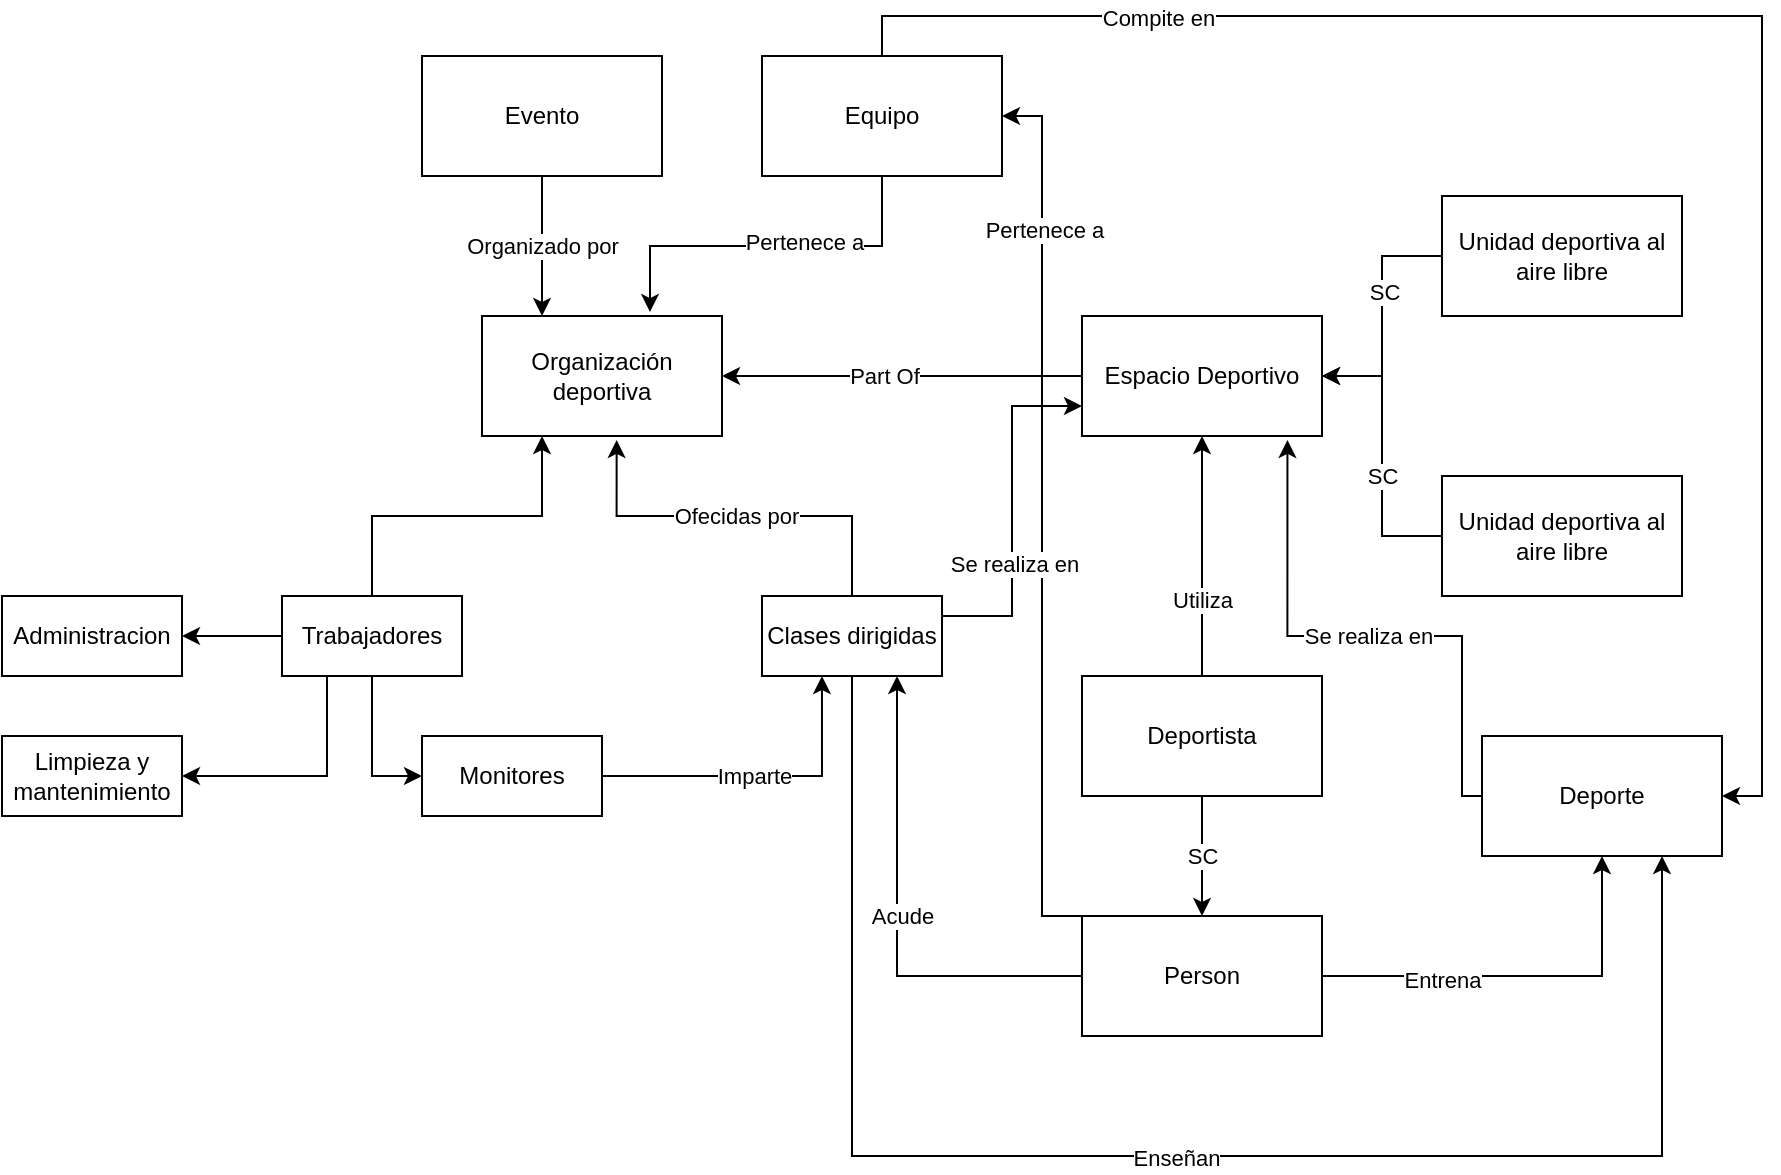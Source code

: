 <mxfile version="20.2.8" type="device"><diagram id="8U4inbpeQwlIqstSU7ZY" name="Page-1"><mxGraphModel dx="1422" dy="998" grid="1" gridSize="10" guides="1" tooltips="1" connect="1" arrows="1" fold="1" page="1" pageScale="1" pageWidth="3300" pageHeight="4681" math="0" shadow="0"><root><mxCell id="0"/><mxCell id="1" parent="0"/><mxCell id="8WdmWocq0_CTiRO0XaYt-4" style="edgeStyle=orthogonalEdgeStyle;rounded=0;orthogonalLoop=1;jettySize=auto;html=1;exitX=0;exitY=0.5;exitDx=0;exitDy=0;entryX=1;entryY=0.5;entryDx=0;entryDy=0;" edge="1" parent="1" source="8WdmWocq0_CTiRO0XaYt-2" target="8WdmWocq0_CTiRO0XaYt-3"><mxGeometry relative="1" as="geometry"/></mxCell><mxCell id="8WdmWocq0_CTiRO0XaYt-5" value="Part Of" style="edgeLabel;html=1;align=center;verticalAlign=middle;resizable=0;points=[];" vertex="1" connectable="0" parent="8WdmWocq0_CTiRO0XaYt-4"><mxGeometry x="0.227" y="3" relative="1" as="geometry"><mxPoint x="11" y="-3" as="offset"/></mxGeometry></mxCell><mxCell id="8WdmWocq0_CTiRO0XaYt-2" value="Espacio Deportivo" style="rounded=0;whiteSpace=wrap;html=1;" vertex="1" parent="1"><mxGeometry x="1070" y="560" width="120" height="60" as="geometry"/></mxCell><mxCell id="8WdmWocq0_CTiRO0XaYt-3" value="Organización deportiva" style="rounded=0;whiteSpace=wrap;html=1;" vertex="1" parent="1"><mxGeometry x="770" y="560" width="120" height="60" as="geometry"/></mxCell><mxCell id="8WdmWocq0_CTiRO0XaYt-7" style="edgeStyle=orthogonalEdgeStyle;rounded=0;orthogonalLoop=1;jettySize=auto;html=1;exitX=0;exitY=0.5;exitDx=0;exitDy=0;entryX=1;entryY=0.5;entryDx=0;entryDy=0;" edge="1" parent="1" source="8WdmWocq0_CTiRO0XaYt-6" target="8WdmWocq0_CTiRO0XaYt-2"><mxGeometry relative="1" as="geometry"/></mxCell><mxCell id="8WdmWocq0_CTiRO0XaYt-11" value="SC" style="edgeLabel;html=1;align=center;verticalAlign=middle;resizable=0;points=[];" vertex="1" connectable="0" parent="8WdmWocq0_CTiRO0XaYt-7"><mxGeometry x="-0.21" y="1" relative="1" as="geometry"><mxPoint as="offset"/></mxGeometry></mxCell><mxCell id="8WdmWocq0_CTiRO0XaYt-6" value="Unidad deportiva al aire libre" style="rounded=0;whiteSpace=wrap;html=1;" vertex="1" parent="1"><mxGeometry x="1250" y="500" width="120" height="60" as="geometry"/></mxCell><mxCell id="8WdmWocq0_CTiRO0XaYt-9" style="edgeStyle=orthogonalEdgeStyle;rounded=0;orthogonalLoop=1;jettySize=auto;html=1;exitX=0;exitY=0.5;exitDx=0;exitDy=0;entryX=1;entryY=0.5;entryDx=0;entryDy=0;" edge="1" parent="1" source="8WdmWocq0_CTiRO0XaYt-8" target="8WdmWocq0_CTiRO0XaYt-2"><mxGeometry relative="1" as="geometry"/></mxCell><mxCell id="8WdmWocq0_CTiRO0XaYt-10" value="SC" style="edgeLabel;html=1;align=center;verticalAlign=middle;resizable=0;points=[];" vertex="1" connectable="0" parent="8WdmWocq0_CTiRO0XaYt-9"><mxGeometry x="-0.144" relative="1" as="geometry"><mxPoint as="offset"/></mxGeometry></mxCell><mxCell id="8WdmWocq0_CTiRO0XaYt-8" value="Unidad deportiva al aire libre" style="rounded=0;whiteSpace=wrap;html=1;" vertex="1" parent="1"><mxGeometry x="1250" y="640" width="120" height="60" as="geometry"/></mxCell><mxCell id="8WdmWocq0_CTiRO0XaYt-14" value="SC" style="edgeStyle=orthogonalEdgeStyle;rounded=0;orthogonalLoop=1;jettySize=auto;html=1;exitX=0.5;exitY=1;exitDx=0;exitDy=0;entryX=0.5;entryY=0;entryDx=0;entryDy=0;" edge="1" parent="1" source="8WdmWocq0_CTiRO0XaYt-12" target="8WdmWocq0_CTiRO0XaYt-13"><mxGeometry relative="1" as="geometry"/></mxCell><mxCell id="8WdmWocq0_CTiRO0XaYt-15" style="edgeStyle=orthogonalEdgeStyle;rounded=0;orthogonalLoop=1;jettySize=auto;html=1;exitX=0.5;exitY=0;exitDx=0;exitDy=0;entryX=0.5;entryY=1;entryDx=0;entryDy=0;" edge="1" parent="1" source="8WdmWocq0_CTiRO0XaYt-12" target="8WdmWocq0_CTiRO0XaYt-2"><mxGeometry relative="1" as="geometry"/></mxCell><mxCell id="8WdmWocq0_CTiRO0XaYt-16" value="Utiliza" style="edgeLabel;html=1;align=center;verticalAlign=middle;resizable=0;points=[];" vertex="1" connectable="0" parent="8WdmWocq0_CTiRO0XaYt-15"><mxGeometry x="-0.356" relative="1" as="geometry"><mxPoint as="offset"/></mxGeometry></mxCell><mxCell id="8WdmWocq0_CTiRO0XaYt-12" value="Deportista" style="rounded=0;whiteSpace=wrap;html=1;" vertex="1" parent="1"><mxGeometry x="1070" y="740" width="120" height="60" as="geometry"/></mxCell><mxCell id="8WdmWocq0_CTiRO0XaYt-19" style="edgeStyle=orthogonalEdgeStyle;rounded=0;orthogonalLoop=1;jettySize=auto;html=1;exitX=1;exitY=0.5;exitDx=0;exitDy=0;entryX=0.5;entryY=1;entryDx=0;entryDy=0;" edge="1" parent="1" source="8WdmWocq0_CTiRO0XaYt-13" target="8WdmWocq0_CTiRO0XaYt-17"><mxGeometry relative="1" as="geometry"/></mxCell><mxCell id="8WdmWocq0_CTiRO0XaYt-20" value="Entrena" style="edgeLabel;html=1;align=center;verticalAlign=middle;resizable=0;points=[];" vertex="1" connectable="0" parent="8WdmWocq0_CTiRO0XaYt-19"><mxGeometry x="-0.4" y="-2" relative="1" as="geometry"><mxPoint as="offset"/></mxGeometry></mxCell><mxCell id="8WdmWocq0_CTiRO0XaYt-39" style="edgeStyle=orthogonalEdgeStyle;rounded=0;orthogonalLoop=1;jettySize=auto;html=1;exitX=0;exitY=0.5;exitDx=0;exitDy=0;entryX=0.75;entryY=1;entryDx=0;entryDy=0;" edge="1" parent="1" source="8WdmWocq0_CTiRO0XaYt-13" target="8WdmWocq0_CTiRO0XaYt-29"><mxGeometry relative="1" as="geometry"/></mxCell><mxCell id="8WdmWocq0_CTiRO0XaYt-40" value="Acude" style="edgeLabel;html=1;align=center;verticalAlign=middle;resizable=0;points=[];" vertex="1" connectable="0" parent="8WdmWocq0_CTiRO0XaYt-39"><mxGeometry x="0.016" y="-1" relative="1" as="geometry"><mxPoint x="1" as="offset"/></mxGeometry></mxCell><mxCell id="8WdmWocq0_CTiRO0XaYt-50" style="edgeStyle=orthogonalEdgeStyle;rounded=0;orthogonalLoop=1;jettySize=auto;html=1;exitX=0.25;exitY=0;exitDx=0;exitDy=0;entryX=1;entryY=0.5;entryDx=0;entryDy=0;" edge="1" parent="1" source="8WdmWocq0_CTiRO0XaYt-13" target="8WdmWocq0_CTiRO0XaYt-46"><mxGeometry relative="1" as="geometry"><Array as="points"><mxPoint x="1050" y="860"/><mxPoint x="1050" y="460"/></Array></mxGeometry></mxCell><mxCell id="8WdmWocq0_CTiRO0XaYt-51" value="Pertenece a" style="edgeLabel;html=1;align=center;verticalAlign=middle;resizable=0;points=[];" vertex="1" connectable="0" parent="8WdmWocq0_CTiRO0XaYt-50"><mxGeometry x="0.672" y="-1" relative="1" as="geometry"><mxPoint as="offset"/></mxGeometry></mxCell><mxCell id="8WdmWocq0_CTiRO0XaYt-13" value="Person" style="rounded=0;whiteSpace=wrap;html=1;" vertex="1" parent="1"><mxGeometry x="1070" y="860" width="120" height="60" as="geometry"/></mxCell><mxCell id="8WdmWocq0_CTiRO0XaYt-18" value="Se realiza en" style="edgeStyle=orthogonalEdgeStyle;rounded=0;orthogonalLoop=1;jettySize=auto;html=1;exitX=0;exitY=0.5;exitDx=0;exitDy=0;entryX=0.856;entryY=1.033;entryDx=0;entryDy=0;entryPerimeter=0;" edge="1" parent="1" source="8WdmWocq0_CTiRO0XaYt-17" target="8WdmWocq0_CTiRO0XaYt-2"><mxGeometry relative="1" as="geometry"><Array as="points"><mxPoint x="1260" y="720"/><mxPoint x="1173" y="720"/></Array></mxGeometry></mxCell><mxCell id="8WdmWocq0_CTiRO0XaYt-17" value="Deporte" style="rounded=0;whiteSpace=wrap;html=1;" vertex="1" parent="1"><mxGeometry x="1270" y="770" width="120" height="60" as="geometry"/></mxCell><mxCell id="8WdmWocq0_CTiRO0XaYt-22" value="Organizado por" style="edgeStyle=orthogonalEdgeStyle;rounded=0;orthogonalLoop=1;jettySize=auto;html=1;exitX=0.5;exitY=1;exitDx=0;exitDy=0;entryX=0.25;entryY=0;entryDx=0;entryDy=0;" edge="1" parent="1" source="8WdmWocq0_CTiRO0XaYt-21" target="8WdmWocq0_CTiRO0XaYt-3"><mxGeometry relative="1" as="geometry"/></mxCell><mxCell id="8WdmWocq0_CTiRO0XaYt-21" value="Evento" style="rounded=0;whiteSpace=wrap;html=1;" vertex="1" parent="1"><mxGeometry x="740" y="430" width="120" height="60" as="geometry"/></mxCell><mxCell id="8WdmWocq0_CTiRO0XaYt-28" style="edgeStyle=orthogonalEdgeStyle;rounded=0;orthogonalLoop=1;jettySize=auto;html=1;exitX=0.5;exitY=0;exitDx=0;exitDy=0;entryX=0.25;entryY=1;entryDx=0;entryDy=0;" edge="1" parent="1" source="8WdmWocq0_CTiRO0XaYt-25" target="8WdmWocq0_CTiRO0XaYt-3"><mxGeometry relative="1" as="geometry"><mxPoint x="880" y="650" as="targetPoint"/></mxGeometry></mxCell><mxCell id="8WdmWocq0_CTiRO0XaYt-57" style="edgeStyle=orthogonalEdgeStyle;rounded=0;orthogonalLoop=1;jettySize=auto;html=1;exitX=0;exitY=0.5;exitDx=0;exitDy=0;entryX=1;entryY=0.5;entryDx=0;entryDy=0;" edge="1" parent="1" source="8WdmWocq0_CTiRO0XaYt-25" target="8WdmWocq0_CTiRO0XaYt-31"><mxGeometry relative="1" as="geometry"/></mxCell><mxCell id="8WdmWocq0_CTiRO0XaYt-58" style="edgeStyle=orthogonalEdgeStyle;rounded=0;orthogonalLoop=1;jettySize=auto;html=1;exitX=0.25;exitY=1;exitDx=0;exitDy=0;entryX=1;entryY=0.5;entryDx=0;entryDy=0;" edge="1" parent="1" source="8WdmWocq0_CTiRO0XaYt-25" target="8WdmWocq0_CTiRO0XaYt-32"><mxGeometry relative="1" as="geometry"/></mxCell><mxCell id="8WdmWocq0_CTiRO0XaYt-59" style="edgeStyle=orthogonalEdgeStyle;rounded=0;orthogonalLoop=1;jettySize=auto;html=1;exitX=0.5;exitY=1;exitDx=0;exitDy=0;entryX=0;entryY=0.5;entryDx=0;entryDy=0;" edge="1" parent="1" source="8WdmWocq0_CTiRO0XaYt-25" target="8WdmWocq0_CTiRO0XaYt-33"><mxGeometry relative="1" as="geometry"/></mxCell><mxCell id="8WdmWocq0_CTiRO0XaYt-25" value="Trabajadores" style="rounded=0;whiteSpace=wrap;html=1;" vertex="1" parent="1"><mxGeometry x="670" y="700" width="90" height="40" as="geometry"/></mxCell><mxCell id="8WdmWocq0_CTiRO0XaYt-30" value="Ofecidas por" style="edgeStyle=orthogonalEdgeStyle;rounded=0;orthogonalLoop=1;jettySize=auto;html=1;exitX=0.5;exitY=0;exitDx=0;exitDy=0;entryX=0.561;entryY=1.033;entryDx=0;entryDy=0;entryPerimeter=0;" edge="1" parent="1" source="8WdmWocq0_CTiRO0XaYt-29" target="8WdmWocq0_CTiRO0XaYt-3"><mxGeometry relative="1" as="geometry"/></mxCell><mxCell id="8WdmWocq0_CTiRO0XaYt-42" style="edgeStyle=orthogonalEdgeStyle;rounded=0;orthogonalLoop=1;jettySize=auto;html=1;exitX=1;exitY=0.25;exitDx=0;exitDy=0;entryX=0;entryY=0.75;entryDx=0;entryDy=0;" edge="1" parent="1" source="8WdmWocq0_CTiRO0XaYt-29" target="8WdmWocq0_CTiRO0XaYt-2"><mxGeometry relative="1" as="geometry"/></mxCell><mxCell id="8WdmWocq0_CTiRO0XaYt-43" value="Se realiza en" style="edgeLabel;html=1;align=center;verticalAlign=middle;resizable=0;points=[];" vertex="1" connectable="0" parent="8WdmWocq0_CTiRO0XaYt-42"><mxGeometry x="-0.301" y="-1" relative="1" as="geometry"><mxPoint as="offset"/></mxGeometry></mxCell><mxCell id="8WdmWocq0_CTiRO0XaYt-44" style="edgeStyle=orthogonalEdgeStyle;rounded=0;orthogonalLoop=1;jettySize=auto;html=1;entryX=0.75;entryY=1;entryDx=0;entryDy=0;" edge="1" parent="1" source="8WdmWocq0_CTiRO0XaYt-29" target="8WdmWocq0_CTiRO0XaYt-17"><mxGeometry relative="1" as="geometry"><mxPoint x="1350" y="850" as="targetPoint"/><Array as="points"><mxPoint x="955" y="980"/><mxPoint x="1360" y="980"/></Array></mxGeometry></mxCell><mxCell id="8WdmWocq0_CTiRO0XaYt-45" value="Enseñan" style="edgeLabel;html=1;align=center;verticalAlign=middle;resizable=0;points=[];" vertex="1" connectable="0" parent="8WdmWocq0_CTiRO0XaYt-44"><mxGeometry x="0.011" y="-1" relative="1" as="geometry"><mxPoint as="offset"/></mxGeometry></mxCell><mxCell id="8WdmWocq0_CTiRO0XaYt-29" value="Clases dirigidas" style="rounded=0;whiteSpace=wrap;html=1;" vertex="1" parent="1"><mxGeometry x="910" y="700" width="90" height="40" as="geometry"/></mxCell><mxCell id="8WdmWocq0_CTiRO0XaYt-31" value="Administracion" style="rounded=0;whiteSpace=wrap;html=1;" vertex="1" parent="1"><mxGeometry x="530" y="700" width="90" height="40" as="geometry"/></mxCell><mxCell id="8WdmWocq0_CTiRO0XaYt-32" value="Limpieza y mantenimiento" style="rounded=0;whiteSpace=wrap;html=1;" vertex="1" parent="1"><mxGeometry x="530" y="770" width="90" height="40" as="geometry"/></mxCell><mxCell id="8WdmWocq0_CTiRO0XaYt-37" style="edgeStyle=orthogonalEdgeStyle;rounded=0;orthogonalLoop=1;jettySize=auto;html=1;exitX=1;exitY=0.5;exitDx=0;exitDy=0;entryX=0.333;entryY=1;entryDx=0;entryDy=0;entryPerimeter=0;" edge="1" parent="1" source="8WdmWocq0_CTiRO0XaYt-33" target="8WdmWocq0_CTiRO0XaYt-29"><mxGeometry relative="1" as="geometry"/></mxCell><mxCell id="8WdmWocq0_CTiRO0XaYt-38" value="Imparte" style="edgeLabel;html=1;align=center;verticalAlign=middle;resizable=0;points=[];" vertex="1" connectable="0" parent="8WdmWocq0_CTiRO0XaYt-37"><mxGeometry x="-0.052" relative="1" as="geometry"><mxPoint as="offset"/></mxGeometry></mxCell><mxCell id="8WdmWocq0_CTiRO0XaYt-33" value="Monitores" style="rounded=0;whiteSpace=wrap;html=1;" vertex="1" parent="1"><mxGeometry x="740" y="770" width="90" height="40" as="geometry"/></mxCell><mxCell id="8WdmWocq0_CTiRO0XaYt-47" style="edgeStyle=orthogonalEdgeStyle;rounded=0;orthogonalLoop=1;jettySize=auto;html=1;exitX=0.5;exitY=1;exitDx=0;exitDy=0;entryX=0.7;entryY=-0.033;entryDx=0;entryDy=0;entryPerimeter=0;" edge="1" parent="1" source="8WdmWocq0_CTiRO0XaYt-46" target="8WdmWocq0_CTiRO0XaYt-3"><mxGeometry relative="1" as="geometry"/></mxCell><mxCell id="8WdmWocq0_CTiRO0XaYt-49" value="Pertenece a" style="edgeLabel;html=1;align=center;verticalAlign=middle;resizable=0;points=[];" vertex="1" connectable="0" parent="8WdmWocq0_CTiRO0XaYt-47"><mxGeometry x="-0.193" y="-2" relative="1" as="geometry"><mxPoint as="offset"/></mxGeometry></mxCell><mxCell id="8WdmWocq0_CTiRO0XaYt-52" style="edgeStyle=orthogonalEdgeStyle;rounded=0;orthogonalLoop=1;jettySize=auto;html=1;entryX=1;entryY=0.5;entryDx=0;entryDy=0;" edge="1" parent="1" source="8WdmWocq0_CTiRO0XaYt-46" target="8WdmWocq0_CTiRO0XaYt-17"><mxGeometry relative="1" as="geometry"><Array as="points"><mxPoint x="970" y="410"/><mxPoint x="1410" y="410"/><mxPoint x="1410" y="800"/></Array></mxGeometry></mxCell><mxCell id="8WdmWocq0_CTiRO0XaYt-53" value="Compite en" style="edgeLabel;html=1;align=center;verticalAlign=middle;resizable=0;points=[];" vertex="1" connectable="0" parent="8WdmWocq0_CTiRO0XaYt-52"><mxGeometry x="-0.637" y="-1" relative="1" as="geometry"><mxPoint as="offset"/></mxGeometry></mxCell><mxCell id="8WdmWocq0_CTiRO0XaYt-46" value="Equipo" style="rounded=0;whiteSpace=wrap;html=1;" vertex="1" parent="1"><mxGeometry x="910" y="430" width="120" height="60" as="geometry"/></mxCell></root></mxGraphModel></diagram></mxfile>
